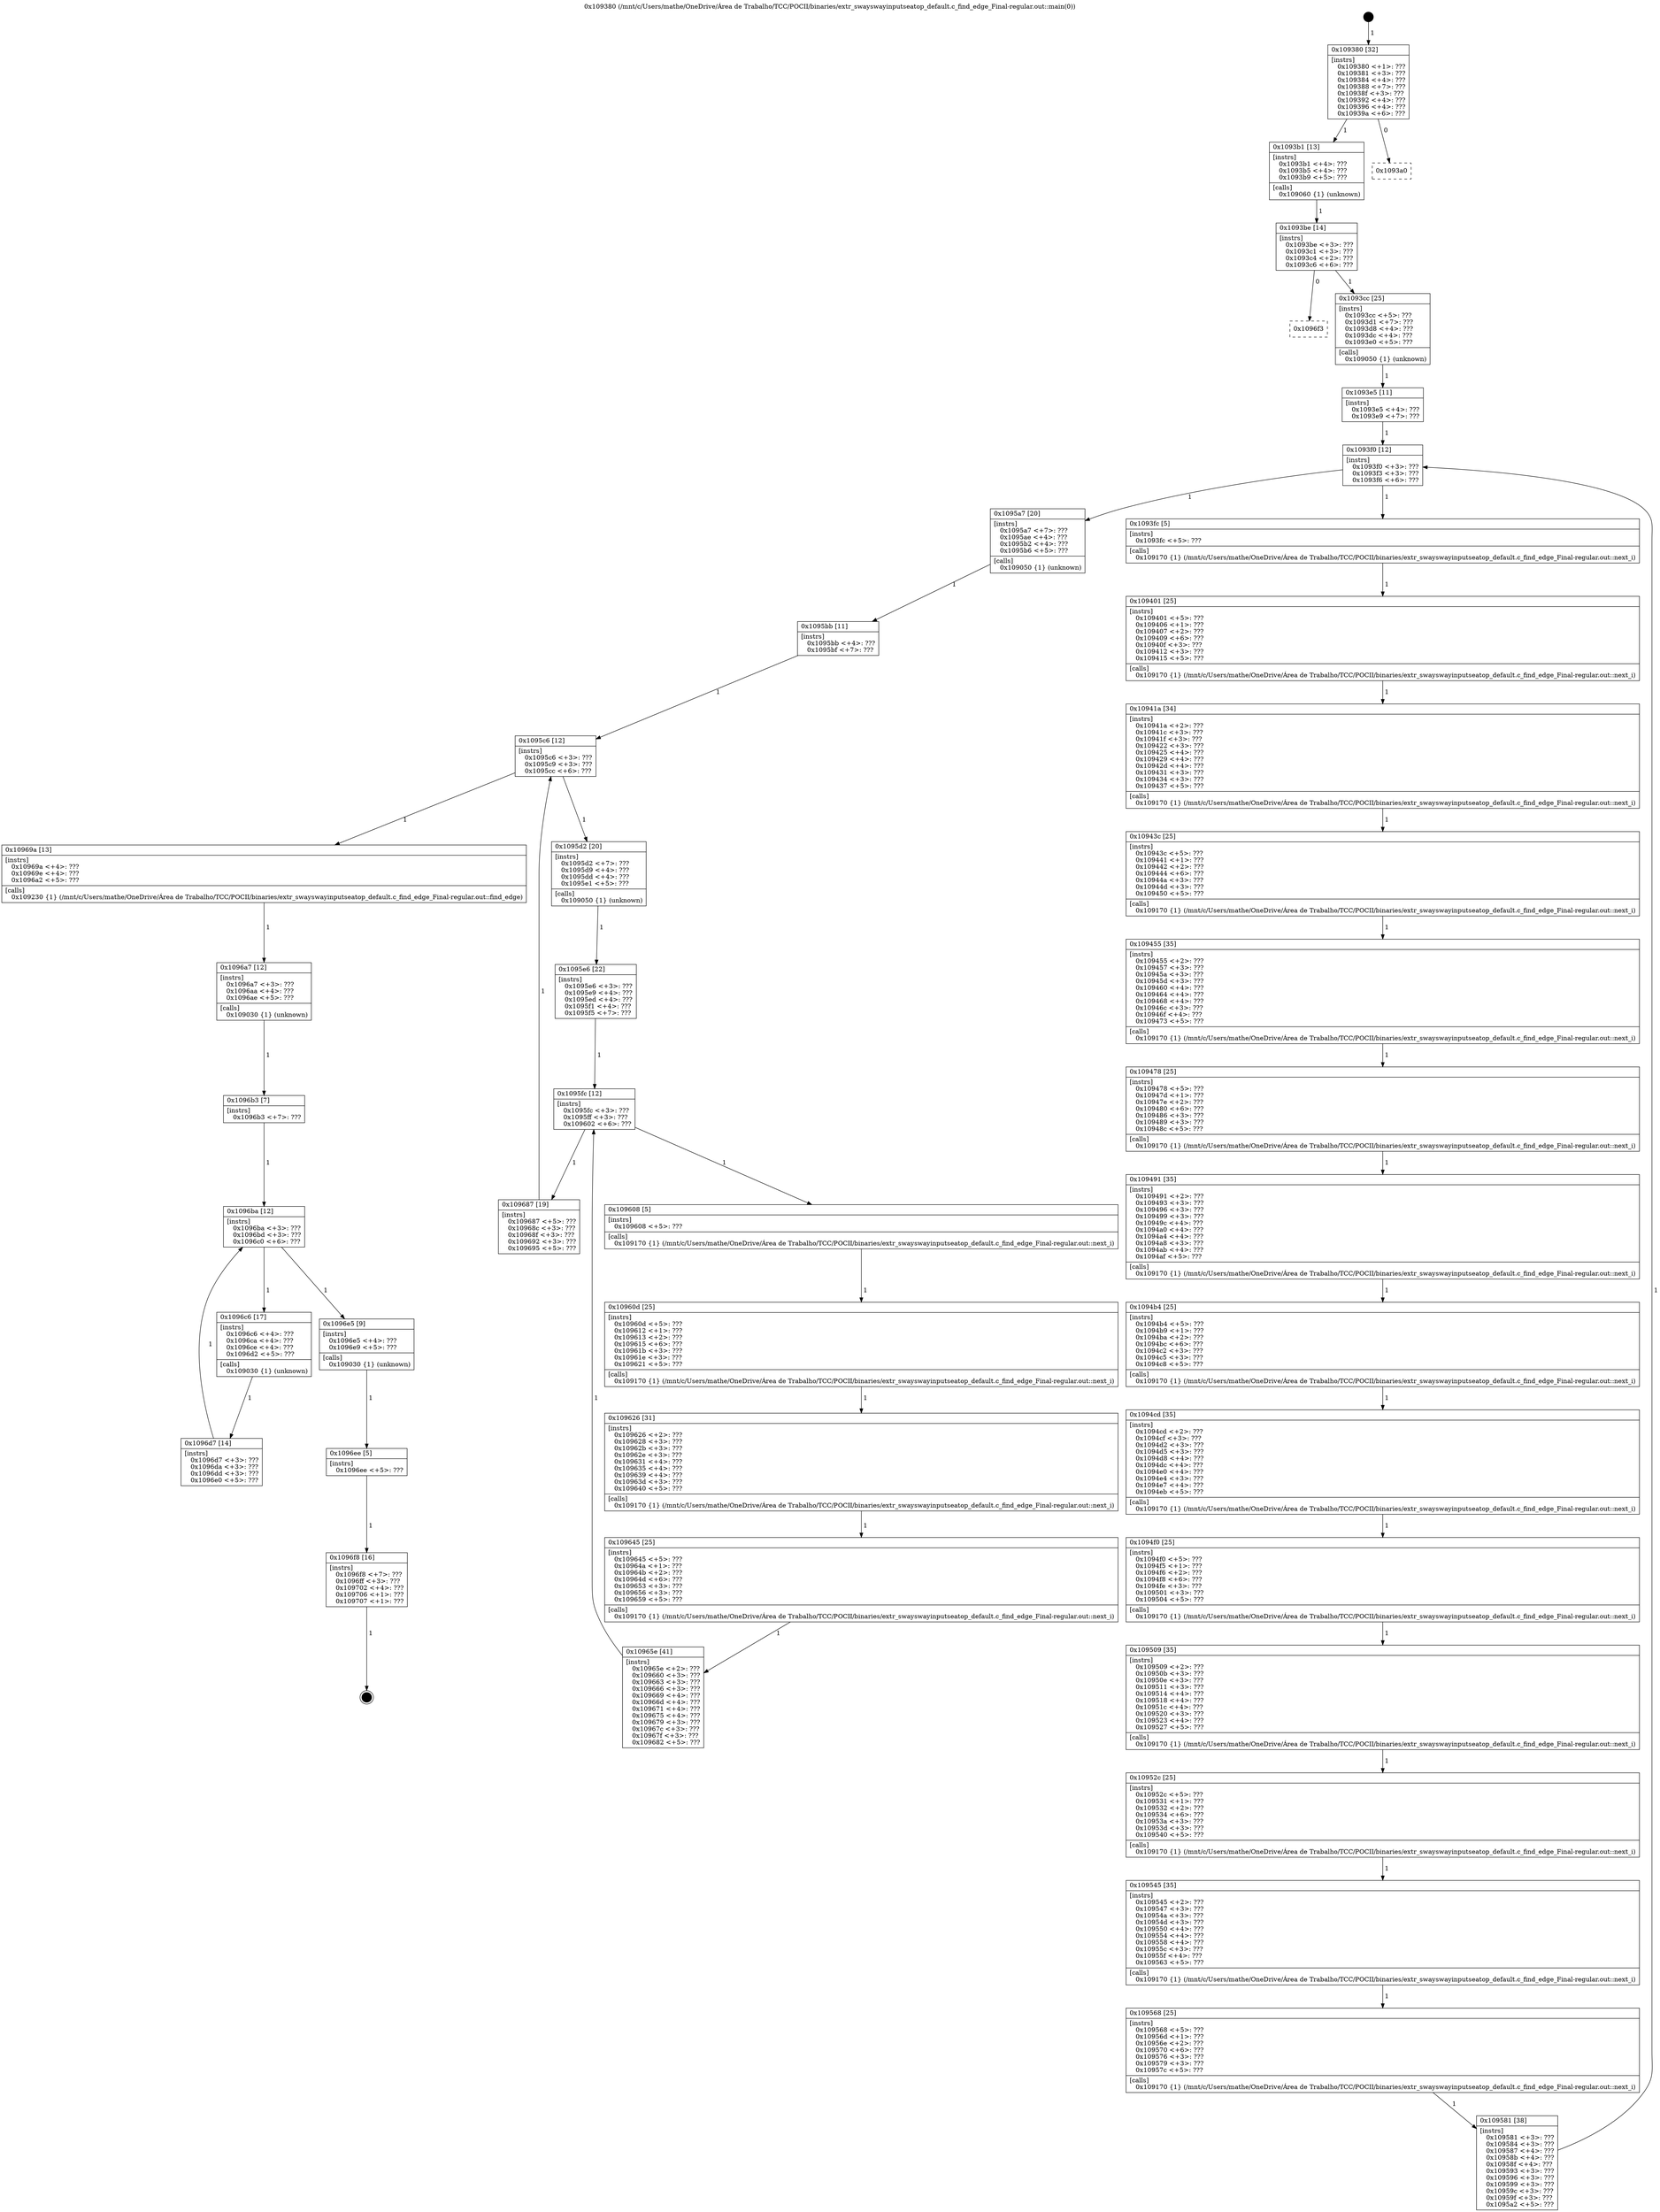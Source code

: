 digraph "0x109380" {
  label = "0x109380 (/mnt/c/Users/mathe/OneDrive/Área de Trabalho/TCC/POCII/binaries/extr_swayswayinputseatop_default.c_find_edge_Final-regular.out::main(0))"
  labelloc = "t"
  node[shape=record]

  Entry [label="",width=0.3,height=0.3,shape=circle,fillcolor=black,style=filled]
  "0x109380" [label="{
     0x109380 [32]\l
     | [instrs]\l
     &nbsp;&nbsp;0x109380 \<+1\>: ???\l
     &nbsp;&nbsp;0x109381 \<+3\>: ???\l
     &nbsp;&nbsp;0x109384 \<+4\>: ???\l
     &nbsp;&nbsp;0x109388 \<+7\>: ???\l
     &nbsp;&nbsp;0x10938f \<+3\>: ???\l
     &nbsp;&nbsp;0x109392 \<+4\>: ???\l
     &nbsp;&nbsp;0x109396 \<+4\>: ???\l
     &nbsp;&nbsp;0x10939a \<+6\>: ???\l
  }"]
  "0x1093b1" [label="{
     0x1093b1 [13]\l
     | [instrs]\l
     &nbsp;&nbsp;0x1093b1 \<+4\>: ???\l
     &nbsp;&nbsp;0x1093b5 \<+4\>: ???\l
     &nbsp;&nbsp;0x1093b9 \<+5\>: ???\l
     | [calls]\l
     &nbsp;&nbsp;0x109060 \{1\} (unknown)\l
  }"]
  "0x1093a0" [label="{
     0x1093a0\l
  }", style=dashed]
  "0x1093be" [label="{
     0x1093be [14]\l
     | [instrs]\l
     &nbsp;&nbsp;0x1093be \<+3\>: ???\l
     &nbsp;&nbsp;0x1093c1 \<+3\>: ???\l
     &nbsp;&nbsp;0x1093c4 \<+2\>: ???\l
     &nbsp;&nbsp;0x1093c6 \<+6\>: ???\l
  }"]
  "0x1096f3" [label="{
     0x1096f3\l
  }", style=dashed]
  "0x1093cc" [label="{
     0x1093cc [25]\l
     | [instrs]\l
     &nbsp;&nbsp;0x1093cc \<+5\>: ???\l
     &nbsp;&nbsp;0x1093d1 \<+7\>: ???\l
     &nbsp;&nbsp;0x1093d8 \<+4\>: ???\l
     &nbsp;&nbsp;0x1093dc \<+4\>: ???\l
     &nbsp;&nbsp;0x1093e0 \<+5\>: ???\l
     | [calls]\l
     &nbsp;&nbsp;0x109050 \{1\} (unknown)\l
  }"]
  Exit [label="",width=0.3,height=0.3,shape=circle,fillcolor=black,style=filled,peripheries=2]
  "0x1093f0" [label="{
     0x1093f0 [12]\l
     | [instrs]\l
     &nbsp;&nbsp;0x1093f0 \<+3\>: ???\l
     &nbsp;&nbsp;0x1093f3 \<+3\>: ???\l
     &nbsp;&nbsp;0x1093f6 \<+6\>: ???\l
  }"]
  "0x1095a7" [label="{
     0x1095a7 [20]\l
     | [instrs]\l
     &nbsp;&nbsp;0x1095a7 \<+7\>: ???\l
     &nbsp;&nbsp;0x1095ae \<+4\>: ???\l
     &nbsp;&nbsp;0x1095b2 \<+4\>: ???\l
     &nbsp;&nbsp;0x1095b6 \<+5\>: ???\l
     | [calls]\l
     &nbsp;&nbsp;0x109050 \{1\} (unknown)\l
  }"]
  "0x1093fc" [label="{
     0x1093fc [5]\l
     | [instrs]\l
     &nbsp;&nbsp;0x1093fc \<+5\>: ???\l
     | [calls]\l
     &nbsp;&nbsp;0x109170 \{1\} (/mnt/c/Users/mathe/OneDrive/Área de Trabalho/TCC/POCII/binaries/extr_swayswayinputseatop_default.c_find_edge_Final-regular.out::next_i)\l
  }"]
  "0x109401" [label="{
     0x109401 [25]\l
     | [instrs]\l
     &nbsp;&nbsp;0x109401 \<+5\>: ???\l
     &nbsp;&nbsp;0x109406 \<+1\>: ???\l
     &nbsp;&nbsp;0x109407 \<+2\>: ???\l
     &nbsp;&nbsp;0x109409 \<+6\>: ???\l
     &nbsp;&nbsp;0x10940f \<+3\>: ???\l
     &nbsp;&nbsp;0x109412 \<+3\>: ???\l
     &nbsp;&nbsp;0x109415 \<+5\>: ???\l
     | [calls]\l
     &nbsp;&nbsp;0x109170 \{1\} (/mnt/c/Users/mathe/OneDrive/Área de Trabalho/TCC/POCII/binaries/extr_swayswayinputseatop_default.c_find_edge_Final-regular.out::next_i)\l
  }"]
  "0x10941a" [label="{
     0x10941a [34]\l
     | [instrs]\l
     &nbsp;&nbsp;0x10941a \<+2\>: ???\l
     &nbsp;&nbsp;0x10941c \<+3\>: ???\l
     &nbsp;&nbsp;0x10941f \<+3\>: ???\l
     &nbsp;&nbsp;0x109422 \<+3\>: ???\l
     &nbsp;&nbsp;0x109425 \<+4\>: ???\l
     &nbsp;&nbsp;0x109429 \<+4\>: ???\l
     &nbsp;&nbsp;0x10942d \<+4\>: ???\l
     &nbsp;&nbsp;0x109431 \<+3\>: ???\l
     &nbsp;&nbsp;0x109434 \<+3\>: ???\l
     &nbsp;&nbsp;0x109437 \<+5\>: ???\l
     | [calls]\l
     &nbsp;&nbsp;0x109170 \{1\} (/mnt/c/Users/mathe/OneDrive/Área de Trabalho/TCC/POCII/binaries/extr_swayswayinputseatop_default.c_find_edge_Final-regular.out::next_i)\l
  }"]
  "0x10943c" [label="{
     0x10943c [25]\l
     | [instrs]\l
     &nbsp;&nbsp;0x10943c \<+5\>: ???\l
     &nbsp;&nbsp;0x109441 \<+1\>: ???\l
     &nbsp;&nbsp;0x109442 \<+2\>: ???\l
     &nbsp;&nbsp;0x109444 \<+6\>: ???\l
     &nbsp;&nbsp;0x10944a \<+3\>: ???\l
     &nbsp;&nbsp;0x10944d \<+3\>: ???\l
     &nbsp;&nbsp;0x109450 \<+5\>: ???\l
     | [calls]\l
     &nbsp;&nbsp;0x109170 \{1\} (/mnt/c/Users/mathe/OneDrive/Área de Trabalho/TCC/POCII/binaries/extr_swayswayinputseatop_default.c_find_edge_Final-regular.out::next_i)\l
  }"]
  "0x109455" [label="{
     0x109455 [35]\l
     | [instrs]\l
     &nbsp;&nbsp;0x109455 \<+2\>: ???\l
     &nbsp;&nbsp;0x109457 \<+3\>: ???\l
     &nbsp;&nbsp;0x10945a \<+3\>: ???\l
     &nbsp;&nbsp;0x10945d \<+3\>: ???\l
     &nbsp;&nbsp;0x109460 \<+4\>: ???\l
     &nbsp;&nbsp;0x109464 \<+4\>: ???\l
     &nbsp;&nbsp;0x109468 \<+4\>: ???\l
     &nbsp;&nbsp;0x10946c \<+3\>: ???\l
     &nbsp;&nbsp;0x10946f \<+4\>: ???\l
     &nbsp;&nbsp;0x109473 \<+5\>: ???\l
     | [calls]\l
     &nbsp;&nbsp;0x109170 \{1\} (/mnt/c/Users/mathe/OneDrive/Área de Trabalho/TCC/POCII/binaries/extr_swayswayinputseatop_default.c_find_edge_Final-regular.out::next_i)\l
  }"]
  "0x109478" [label="{
     0x109478 [25]\l
     | [instrs]\l
     &nbsp;&nbsp;0x109478 \<+5\>: ???\l
     &nbsp;&nbsp;0x10947d \<+1\>: ???\l
     &nbsp;&nbsp;0x10947e \<+2\>: ???\l
     &nbsp;&nbsp;0x109480 \<+6\>: ???\l
     &nbsp;&nbsp;0x109486 \<+3\>: ???\l
     &nbsp;&nbsp;0x109489 \<+3\>: ???\l
     &nbsp;&nbsp;0x10948c \<+5\>: ???\l
     | [calls]\l
     &nbsp;&nbsp;0x109170 \{1\} (/mnt/c/Users/mathe/OneDrive/Área de Trabalho/TCC/POCII/binaries/extr_swayswayinputseatop_default.c_find_edge_Final-regular.out::next_i)\l
  }"]
  "0x109491" [label="{
     0x109491 [35]\l
     | [instrs]\l
     &nbsp;&nbsp;0x109491 \<+2\>: ???\l
     &nbsp;&nbsp;0x109493 \<+3\>: ???\l
     &nbsp;&nbsp;0x109496 \<+3\>: ???\l
     &nbsp;&nbsp;0x109499 \<+3\>: ???\l
     &nbsp;&nbsp;0x10949c \<+4\>: ???\l
     &nbsp;&nbsp;0x1094a0 \<+4\>: ???\l
     &nbsp;&nbsp;0x1094a4 \<+4\>: ???\l
     &nbsp;&nbsp;0x1094a8 \<+3\>: ???\l
     &nbsp;&nbsp;0x1094ab \<+4\>: ???\l
     &nbsp;&nbsp;0x1094af \<+5\>: ???\l
     | [calls]\l
     &nbsp;&nbsp;0x109170 \{1\} (/mnt/c/Users/mathe/OneDrive/Área de Trabalho/TCC/POCII/binaries/extr_swayswayinputseatop_default.c_find_edge_Final-regular.out::next_i)\l
  }"]
  "0x1094b4" [label="{
     0x1094b4 [25]\l
     | [instrs]\l
     &nbsp;&nbsp;0x1094b4 \<+5\>: ???\l
     &nbsp;&nbsp;0x1094b9 \<+1\>: ???\l
     &nbsp;&nbsp;0x1094ba \<+2\>: ???\l
     &nbsp;&nbsp;0x1094bc \<+6\>: ???\l
     &nbsp;&nbsp;0x1094c2 \<+3\>: ???\l
     &nbsp;&nbsp;0x1094c5 \<+3\>: ???\l
     &nbsp;&nbsp;0x1094c8 \<+5\>: ???\l
     | [calls]\l
     &nbsp;&nbsp;0x109170 \{1\} (/mnt/c/Users/mathe/OneDrive/Área de Trabalho/TCC/POCII/binaries/extr_swayswayinputseatop_default.c_find_edge_Final-regular.out::next_i)\l
  }"]
  "0x1094cd" [label="{
     0x1094cd [35]\l
     | [instrs]\l
     &nbsp;&nbsp;0x1094cd \<+2\>: ???\l
     &nbsp;&nbsp;0x1094cf \<+3\>: ???\l
     &nbsp;&nbsp;0x1094d2 \<+3\>: ???\l
     &nbsp;&nbsp;0x1094d5 \<+3\>: ???\l
     &nbsp;&nbsp;0x1094d8 \<+4\>: ???\l
     &nbsp;&nbsp;0x1094dc \<+4\>: ???\l
     &nbsp;&nbsp;0x1094e0 \<+4\>: ???\l
     &nbsp;&nbsp;0x1094e4 \<+3\>: ???\l
     &nbsp;&nbsp;0x1094e7 \<+4\>: ???\l
     &nbsp;&nbsp;0x1094eb \<+5\>: ???\l
     | [calls]\l
     &nbsp;&nbsp;0x109170 \{1\} (/mnt/c/Users/mathe/OneDrive/Área de Trabalho/TCC/POCII/binaries/extr_swayswayinputseatop_default.c_find_edge_Final-regular.out::next_i)\l
  }"]
  "0x1094f0" [label="{
     0x1094f0 [25]\l
     | [instrs]\l
     &nbsp;&nbsp;0x1094f0 \<+5\>: ???\l
     &nbsp;&nbsp;0x1094f5 \<+1\>: ???\l
     &nbsp;&nbsp;0x1094f6 \<+2\>: ???\l
     &nbsp;&nbsp;0x1094f8 \<+6\>: ???\l
     &nbsp;&nbsp;0x1094fe \<+3\>: ???\l
     &nbsp;&nbsp;0x109501 \<+3\>: ???\l
     &nbsp;&nbsp;0x109504 \<+5\>: ???\l
     | [calls]\l
     &nbsp;&nbsp;0x109170 \{1\} (/mnt/c/Users/mathe/OneDrive/Área de Trabalho/TCC/POCII/binaries/extr_swayswayinputseatop_default.c_find_edge_Final-regular.out::next_i)\l
  }"]
  "0x109509" [label="{
     0x109509 [35]\l
     | [instrs]\l
     &nbsp;&nbsp;0x109509 \<+2\>: ???\l
     &nbsp;&nbsp;0x10950b \<+3\>: ???\l
     &nbsp;&nbsp;0x10950e \<+3\>: ???\l
     &nbsp;&nbsp;0x109511 \<+3\>: ???\l
     &nbsp;&nbsp;0x109514 \<+4\>: ???\l
     &nbsp;&nbsp;0x109518 \<+4\>: ???\l
     &nbsp;&nbsp;0x10951c \<+4\>: ???\l
     &nbsp;&nbsp;0x109520 \<+3\>: ???\l
     &nbsp;&nbsp;0x109523 \<+4\>: ???\l
     &nbsp;&nbsp;0x109527 \<+5\>: ???\l
     | [calls]\l
     &nbsp;&nbsp;0x109170 \{1\} (/mnt/c/Users/mathe/OneDrive/Área de Trabalho/TCC/POCII/binaries/extr_swayswayinputseatop_default.c_find_edge_Final-regular.out::next_i)\l
  }"]
  "0x10952c" [label="{
     0x10952c [25]\l
     | [instrs]\l
     &nbsp;&nbsp;0x10952c \<+5\>: ???\l
     &nbsp;&nbsp;0x109531 \<+1\>: ???\l
     &nbsp;&nbsp;0x109532 \<+2\>: ???\l
     &nbsp;&nbsp;0x109534 \<+6\>: ???\l
     &nbsp;&nbsp;0x10953a \<+3\>: ???\l
     &nbsp;&nbsp;0x10953d \<+3\>: ???\l
     &nbsp;&nbsp;0x109540 \<+5\>: ???\l
     | [calls]\l
     &nbsp;&nbsp;0x109170 \{1\} (/mnt/c/Users/mathe/OneDrive/Área de Trabalho/TCC/POCII/binaries/extr_swayswayinputseatop_default.c_find_edge_Final-regular.out::next_i)\l
  }"]
  "0x109545" [label="{
     0x109545 [35]\l
     | [instrs]\l
     &nbsp;&nbsp;0x109545 \<+2\>: ???\l
     &nbsp;&nbsp;0x109547 \<+3\>: ???\l
     &nbsp;&nbsp;0x10954a \<+3\>: ???\l
     &nbsp;&nbsp;0x10954d \<+3\>: ???\l
     &nbsp;&nbsp;0x109550 \<+4\>: ???\l
     &nbsp;&nbsp;0x109554 \<+4\>: ???\l
     &nbsp;&nbsp;0x109558 \<+4\>: ???\l
     &nbsp;&nbsp;0x10955c \<+3\>: ???\l
     &nbsp;&nbsp;0x10955f \<+4\>: ???\l
     &nbsp;&nbsp;0x109563 \<+5\>: ???\l
     | [calls]\l
     &nbsp;&nbsp;0x109170 \{1\} (/mnt/c/Users/mathe/OneDrive/Área de Trabalho/TCC/POCII/binaries/extr_swayswayinputseatop_default.c_find_edge_Final-regular.out::next_i)\l
  }"]
  "0x109568" [label="{
     0x109568 [25]\l
     | [instrs]\l
     &nbsp;&nbsp;0x109568 \<+5\>: ???\l
     &nbsp;&nbsp;0x10956d \<+1\>: ???\l
     &nbsp;&nbsp;0x10956e \<+2\>: ???\l
     &nbsp;&nbsp;0x109570 \<+6\>: ???\l
     &nbsp;&nbsp;0x109576 \<+3\>: ???\l
     &nbsp;&nbsp;0x109579 \<+3\>: ???\l
     &nbsp;&nbsp;0x10957c \<+5\>: ???\l
     | [calls]\l
     &nbsp;&nbsp;0x109170 \{1\} (/mnt/c/Users/mathe/OneDrive/Área de Trabalho/TCC/POCII/binaries/extr_swayswayinputseatop_default.c_find_edge_Final-regular.out::next_i)\l
  }"]
  "0x109581" [label="{
     0x109581 [38]\l
     | [instrs]\l
     &nbsp;&nbsp;0x109581 \<+3\>: ???\l
     &nbsp;&nbsp;0x109584 \<+3\>: ???\l
     &nbsp;&nbsp;0x109587 \<+4\>: ???\l
     &nbsp;&nbsp;0x10958b \<+4\>: ???\l
     &nbsp;&nbsp;0x10958f \<+4\>: ???\l
     &nbsp;&nbsp;0x109593 \<+3\>: ???\l
     &nbsp;&nbsp;0x109596 \<+3\>: ???\l
     &nbsp;&nbsp;0x109599 \<+3\>: ???\l
     &nbsp;&nbsp;0x10959c \<+3\>: ???\l
     &nbsp;&nbsp;0x10959f \<+3\>: ???\l
     &nbsp;&nbsp;0x1095a2 \<+5\>: ???\l
  }"]
  "0x1093e5" [label="{
     0x1093e5 [11]\l
     | [instrs]\l
     &nbsp;&nbsp;0x1093e5 \<+4\>: ???\l
     &nbsp;&nbsp;0x1093e9 \<+7\>: ???\l
  }"]
  "0x1095c6" [label="{
     0x1095c6 [12]\l
     | [instrs]\l
     &nbsp;&nbsp;0x1095c6 \<+3\>: ???\l
     &nbsp;&nbsp;0x1095c9 \<+3\>: ???\l
     &nbsp;&nbsp;0x1095cc \<+6\>: ???\l
  }"]
  "0x10969a" [label="{
     0x10969a [13]\l
     | [instrs]\l
     &nbsp;&nbsp;0x10969a \<+4\>: ???\l
     &nbsp;&nbsp;0x10969e \<+4\>: ???\l
     &nbsp;&nbsp;0x1096a2 \<+5\>: ???\l
     | [calls]\l
     &nbsp;&nbsp;0x109230 \{1\} (/mnt/c/Users/mathe/OneDrive/Área de Trabalho/TCC/POCII/binaries/extr_swayswayinputseatop_default.c_find_edge_Final-regular.out::find_edge)\l
  }"]
  "0x1095d2" [label="{
     0x1095d2 [20]\l
     | [instrs]\l
     &nbsp;&nbsp;0x1095d2 \<+7\>: ???\l
     &nbsp;&nbsp;0x1095d9 \<+4\>: ???\l
     &nbsp;&nbsp;0x1095dd \<+4\>: ???\l
     &nbsp;&nbsp;0x1095e1 \<+5\>: ???\l
     | [calls]\l
     &nbsp;&nbsp;0x109050 \{1\} (unknown)\l
  }"]
  "0x1095fc" [label="{
     0x1095fc [12]\l
     | [instrs]\l
     &nbsp;&nbsp;0x1095fc \<+3\>: ???\l
     &nbsp;&nbsp;0x1095ff \<+3\>: ???\l
     &nbsp;&nbsp;0x109602 \<+6\>: ???\l
  }"]
  "0x109687" [label="{
     0x109687 [19]\l
     | [instrs]\l
     &nbsp;&nbsp;0x109687 \<+5\>: ???\l
     &nbsp;&nbsp;0x10968c \<+3\>: ???\l
     &nbsp;&nbsp;0x10968f \<+3\>: ???\l
     &nbsp;&nbsp;0x109692 \<+3\>: ???\l
     &nbsp;&nbsp;0x109695 \<+5\>: ???\l
  }"]
  "0x109608" [label="{
     0x109608 [5]\l
     | [instrs]\l
     &nbsp;&nbsp;0x109608 \<+5\>: ???\l
     | [calls]\l
     &nbsp;&nbsp;0x109170 \{1\} (/mnt/c/Users/mathe/OneDrive/Área de Trabalho/TCC/POCII/binaries/extr_swayswayinputseatop_default.c_find_edge_Final-regular.out::next_i)\l
  }"]
  "0x10960d" [label="{
     0x10960d [25]\l
     | [instrs]\l
     &nbsp;&nbsp;0x10960d \<+5\>: ???\l
     &nbsp;&nbsp;0x109612 \<+1\>: ???\l
     &nbsp;&nbsp;0x109613 \<+2\>: ???\l
     &nbsp;&nbsp;0x109615 \<+6\>: ???\l
     &nbsp;&nbsp;0x10961b \<+3\>: ???\l
     &nbsp;&nbsp;0x10961e \<+3\>: ???\l
     &nbsp;&nbsp;0x109621 \<+5\>: ???\l
     | [calls]\l
     &nbsp;&nbsp;0x109170 \{1\} (/mnt/c/Users/mathe/OneDrive/Área de Trabalho/TCC/POCII/binaries/extr_swayswayinputseatop_default.c_find_edge_Final-regular.out::next_i)\l
  }"]
  "0x109626" [label="{
     0x109626 [31]\l
     | [instrs]\l
     &nbsp;&nbsp;0x109626 \<+2\>: ???\l
     &nbsp;&nbsp;0x109628 \<+3\>: ???\l
     &nbsp;&nbsp;0x10962b \<+3\>: ???\l
     &nbsp;&nbsp;0x10962e \<+3\>: ???\l
     &nbsp;&nbsp;0x109631 \<+4\>: ???\l
     &nbsp;&nbsp;0x109635 \<+4\>: ???\l
     &nbsp;&nbsp;0x109639 \<+4\>: ???\l
     &nbsp;&nbsp;0x10963d \<+3\>: ???\l
     &nbsp;&nbsp;0x109640 \<+5\>: ???\l
     | [calls]\l
     &nbsp;&nbsp;0x109170 \{1\} (/mnt/c/Users/mathe/OneDrive/Área de Trabalho/TCC/POCII/binaries/extr_swayswayinputseatop_default.c_find_edge_Final-regular.out::next_i)\l
  }"]
  "0x109645" [label="{
     0x109645 [25]\l
     | [instrs]\l
     &nbsp;&nbsp;0x109645 \<+5\>: ???\l
     &nbsp;&nbsp;0x10964a \<+1\>: ???\l
     &nbsp;&nbsp;0x10964b \<+2\>: ???\l
     &nbsp;&nbsp;0x10964d \<+6\>: ???\l
     &nbsp;&nbsp;0x109653 \<+3\>: ???\l
     &nbsp;&nbsp;0x109656 \<+3\>: ???\l
     &nbsp;&nbsp;0x109659 \<+5\>: ???\l
     | [calls]\l
     &nbsp;&nbsp;0x109170 \{1\} (/mnt/c/Users/mathe/OneDrive/Área de Trabalho/TCC/POCII/binaries/extr_swayswayinputseatop_default.c_find_edge_Final-regular.out::next_i)\l
  }"]
  "0x10965e" [label="{
     0x10965e [41]\l
     | [instrs]\l
     &nbsp;&nbsp;0x10965e \<+2\>: ???\l
     &nbsp;&nbsp;0x109660 \<+3\>: ???\l
     &nbsp;&nbsp;0x109663 \<+3\>: ???\l
     &nbsp;&nbsp;0x109666 \<+3\>: ???\l
     &nbsp;&nbsp;0x109669 \<+4\>: ???\l
     &nbsp;&nbsp;0x10966d \<+4\>: ???\l
     &nbsp;&nbsp;0x109671 \<+4\>: ???\l
     &nbsp;&nbsp;0x109675 \<+4\>: ???\l
     &nbsp;&nbsp;0x109679 \<+3\>: ???\l
     &nbsp;&nbsp;0x10967c \<+3\>: ???\l
     &nbsp;&nbsp;0x10967f \<+3\>: ???\l
     &nbsp;&nbsp;0x109682 \<+5\>: ???\l
  }"]
  "0x1095e6" [label="{
     0x1095e6 [22]\l
     | [instrs]\l
     &nbsp;&nbsp;0x1095e6 \<+3\>: ???\l
     &nbsp;&nbsp;0x1095e9 \<+4\>: ???\l
     &nbsp;&nbsp;0x1095ed \<+4\>: ???\l
     &nbsp;&nbsp;0x1095f1 \<+4\>: ???\l
     &nbsp;&nbsp;0x1095f5 \<+7\>: ???\l
  }"]
  "0x1096f8" [label="{
     0x1096f8 [16]\l
     | [instrs]\l
     &nbsp;&nbsp;0x1096f8 \<+7\>: ???\l
     &nbsp;&nbsp;0x1096ff \<+3\>: ???\l
     &nbsp;&nbsp;0x109702 \<+4\>: ???\l
     &nbsp;&nbsp;0x109706 \<+1\>: ???\l
     &nbsp;&nbsp;0x109707 \<+1\>: ???\l
  }"]
  "0x1095bb" [label="{
     0x1095bb [11]\l
     | [instrs]\l
     &nbsp;&nbsp;0x1095bb \<+4\>: ???\l
     &nbsp;&nbsp;0x1095bf \<+7\>: ???\l
  }"]
  "0x1096a7" [label="{
     0x1096a7 [12]\l
     | [instrs]\l
     &nbsp;&nbsp;0x1096a7 \<+3\>: ???\l
     &nbsp;&nbsp;0x1096aa \<+4\>: ???\l
     &nbsp;&nbsp;0x1096ae \<+5\>: ???\l
     | [calls]\l
     &nbsp;&nbsp;0x109030 \{1\} (unknown)\l
  }"]
  "0x1096ba" [label="{
     0x1096ba [12]\l
     | [instrs]\l
     &nbsp;&nbsp;0x1096ba \<+3\>: ???\l
     &nbsp;&nbsp;0x1096bd \<+3\>: ???\l
     &nbsp;&nbsp;0x1096c0 \<+6\>: ???\l
  }"]
  "0x1096e5" [label="{
     0x1096e5 [9]\l
     | [instrs]\l
     &nbsp;&nbsp;0x1096e5 \<+4\>: ???\l
     &nbsp;&nbsp;0x1096e9 \<+5\>: ???\l
     | [calls]\l
     &nbsp;&nbsp;0x109030 \{1\} (unknown)\l
  }"]
  "0x1096c6" [label="{
     0x1096c6 [17]\l
     | [instrs]\l
     &nbsp;&nbsp;0x1096c6 \<+4\>: ???\l
     &nbsp;&nbsp;0x1096ca \<+4\>: ???\l
     &nbsp;&nbsp;0x1096ce \<+4\>: ???\l
     &nbsp;&nbsp;0x1096d2 \<+5\>: ???\l
     | [calls]\l
     &nbsp;&nbsp;0x109030 \{1\} (unknown)\l
  }"]
  "0x1096d7" [label="{
     0x1096d7 [14]\l
     | [instrs]\l
     &nbsp;&nbsp;0x1096d7 \<+3\>: ???\l
     &nbsp;&nbsp;0x1096da \<+3\>: ???\l
     &nbsp;&nbsp;0x1096dd \<+3\>: ???\l
     &nbsp;&nbsp;0x1096e0 \<+5\>: ???\l
  }"]
  "0x1096b3" [label="{
     0x1096b3 [7]\l
     | [instrs]\l
     &nbsp;&nbsp;0x1096b3 \<+7\>: ???\l
  }"]
  "0x1096ee" [label="{
     0x1096ee [5]\l
     | [instrs]\l
     &nbsp;&nbsp;0x1096ee \<+5\>: ???\l
  }"]
  Entry -> "0x109380" [label=" 1"]
  "0x109380" -> "0x1093b1" [label=" 1"]
  "0x109380" -> "0x1093a0" [label=" 0"]
  "0x1093b1" -> "0x1093be" [label=" 1"]
  "0x1093be" -> "0x1096f3" [label=" 0"]
  "0x1093be" -> "0x1093cc" [label=" 1"]
  "0x1096f8" -> Exit [label=" 1"]
  "0x1093cc" -> "0x1093e5" [label=" 1"]
  "0x1093f0" -> "0x1095a7" [label=" 1"]
  "0x1093f0" -> "0x1093fc" [label=" 1"]
  "0x1093fc" -> "0x109401" [label=" 1"]
  "0x109401" -> "0x10941a" [label=" 1"]
  "0x10941a" -> "0x10943c" [label=" 1"]
  "0x10943c" -> "0x109455" [label=" 1"]
  "0x109455" -> "0x109478" [label=" 1"]
  "0x109478" -> "0x109491" [label=" 1"]
  "0x109491" -> "0x1094b4" [label=" 1"]
  "0x1094b4" -> "0x1094cd" [label=" 1"]
  "0x1094cd" -> "0x1094f0" [label=" 1"]
  "0x1094f0" -> "0x109509" [label=" 1"]
  "0x109509" -> "0x10952c" [label=" 1"]
  "0x10952c" -> "0x109545" [label=" 1"]
  "0x109545" -> "0x109568" [label=" 1"]
  "0x109568" -> "0x109581" [label=" 1"]
  "0x1093e5" -> "0x1093f0" [label=" 1"]
  "0x109581" -> "0x1093f0" [label=" 1"]
  "0x1095a7" -> "0x1095bb" [label=" 1"]
  "0x1095c6" -> "0x10969a" [label=" 1"]
  "0x1095c6" -> "0x1095d2" [label=" 1"]
  "0x1095d2" -> "0x1095e6" [label=" 1"]
  "0x1095fc" -> "0x109687" [label=" 1"]
  "0x1095fc" -> "0x109608" [label=" 1"]
  "0x109608" -> "0x10960d" [label=" 1"]
  "0x10960d" -> "0x109626" [label=" 1"]
  "0x109626" -> "0x109645" [label=" 1"]
  "0x109645" -> "0x10965e" [label=" 1"]
  "0x1095e6" -> "0x1095fc" [label=" 1"]
  "0x10965e" -> "0x1095fc" [label=" 1"]
  "0x1096ee" -> "0x1096f8" [label=" 1"]
  "0x1095bb" -> "0x1095c6" [label=" 1"]
  "0x109687" -> "0x1095c6" [label=" 1"]
  "0x10969a" -> "0x1096a7" [label=" 1"]
  "0x1096a7" -> "0x1096b3" [label=" 1"]
  "0x1096ba" -> "0x1096e5" [label=" 1"]
  "0x1096ba" -> "0x1096c6" [label=" 1"]
  "0x1096c6" -> "0x1096d7" [label=" 1"]
  "0x1096b3" -> "0x1096ba" [label=" 1"]
  "0x1096d7" -> "0x1096ba" [label=" 1"]
  "0x1096e5" -> "0x1096ee" [label=" 1"]
}
